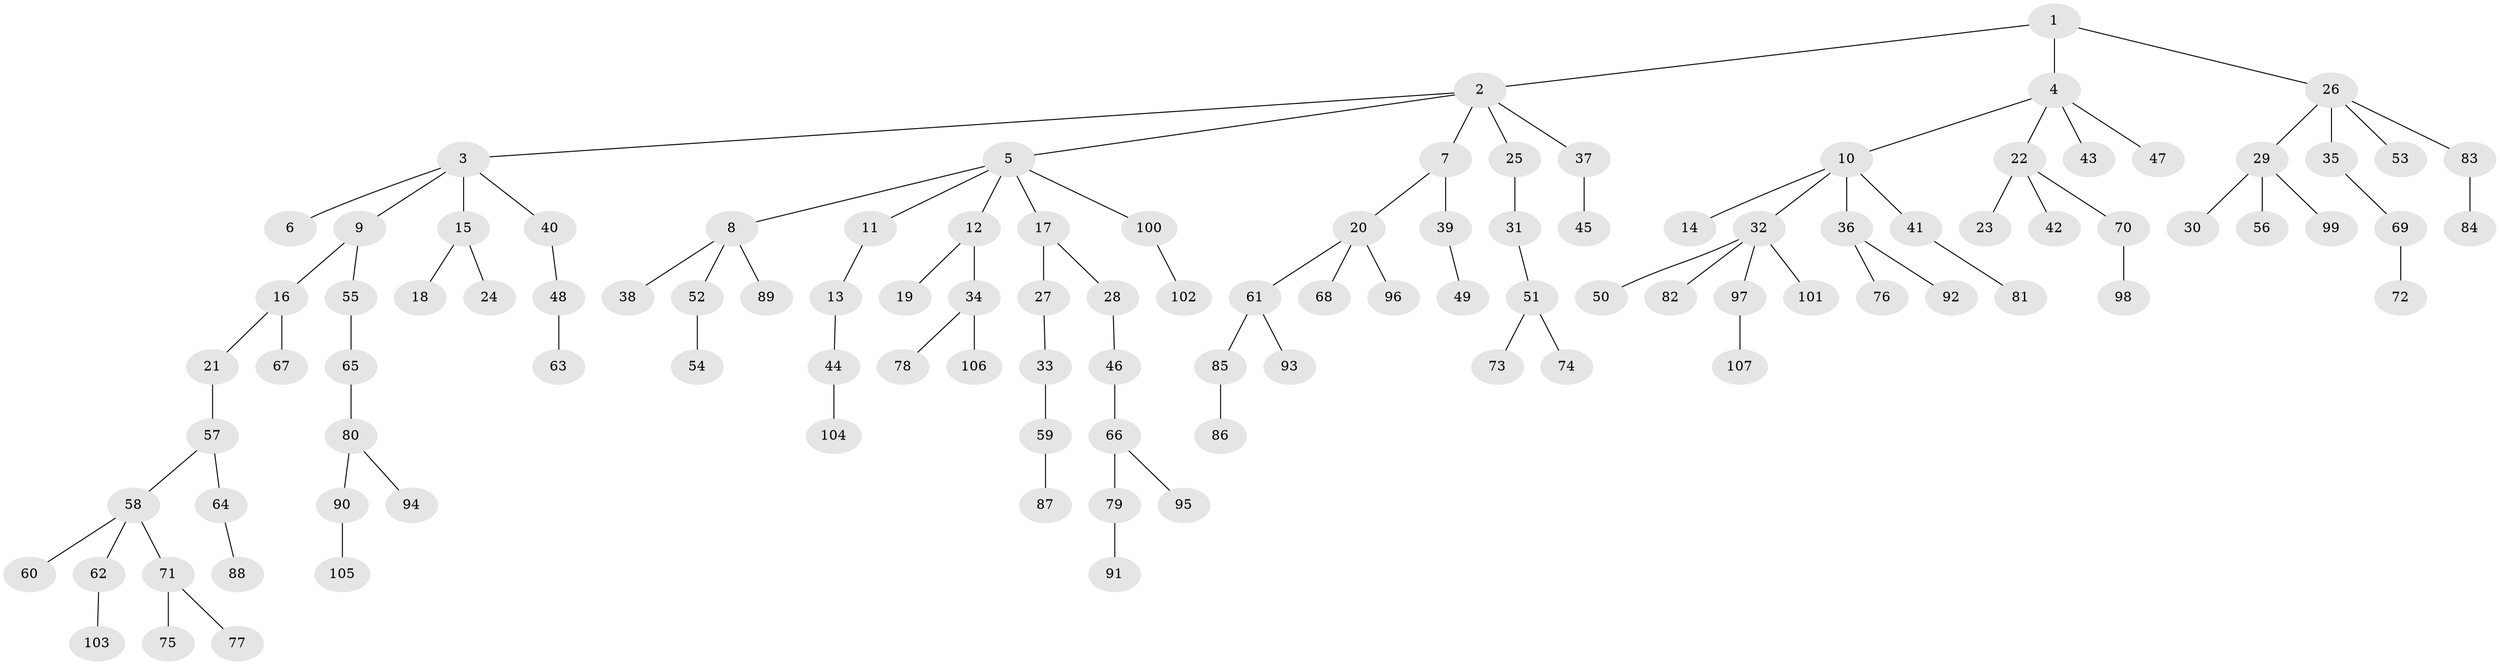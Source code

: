 // coarse degree distribution, {3: 0.14285714285714285, 6: 0.02857142857142857, 4: 0.1, 5: 0.014285714285714285, 2: 0.18571428571428572, 1: 0.5285714285714286}
// Generated by graph-tools (version 1.1) at 2025/42/03/06/25 10:42:05]
// undirected, 107 vertices, 106 edges
graph export_dot {
graph [start="1"]
  node [color=gray90,style=filled];
  1;
  2;
  3;
  4;
  5;
  6;
  7;
  8;
  9;
  10;
  11;
  12;
  13;
  14;
  15;
  16;
  17;
  18;
  19;
  20;
  21;
  22;
  23;
  24;
  25;
  26;
  27;
  28;
  29;
  30;
  31;
  32;
  33;
  34;
  35;
  36;
  37;
  38;
  39;
  40;
  41;
  42;
  43;
  44;
  45;
  46;
  47;
  48;
  49;
  50;
  51;
  52;
  53;
  54;
  55;
  56;
  57;
  58;
  59;
  60;
  61;
  62;
  63;
  64;
  65;
  66;
  67;
  68;
  69;
  70;
  71;
  72;
  73;
  74;
  75;
  76;
  77;
  78;
  79;
  80;
  81;
  82;
  83;
  84;
  85;
  86;
  87;
  88;
  89;
  90;
  91;
  92;
  93;
  94;
  95;
  96;
  97;
  98;
  99;
  100;
  101;
  102;
  103;
  104;
  105;
  106;
  107;
  1 -- 2;
  1 -- 4;
  1 -- 26;
  2 -- 3;
  2 -- 5;
  2 -- 7;
  2 -- 25;
  2 -- 37;
  3 -- 6;
  3 -- 9;
  3 -- 15;
  3 -- 40;
  4 -- 10;
  4 -- 22;
  4 -- 43;
  4 -- 47;
  5 -- 8;
  5 -- 11;
  5 -- 12;
  5 -- 17;
  5 -- 100;
  7 -- 20;
  7 -- 39;
  8 -- 38;
  8 -- 52;
  8 -- 89;
  9 -- 16;
  9 -- 55;
  10 -- 14;
  10 -- 32;
  10 -- 36;
  10 -- 41;
  11 -- 13;
  12 -- 19;
  12 -- 34;
  13 -- 44;
  15 -- 18;
  15 -- 24;
  16 -- 21;
  16 -- 67;
  17 -- 27;
  17 -- 28;
  20 -- 61;
  20 -- 68;
  20 -- 96;
  21 -- 57;
  22 -- 23;
  22 -- 42;
  22 -- 70;
  25 -- 31;
  26 -- 29;
  26 -- 35;
  26 -- 53;
  26 -- 83;
  27 -- 33;
  28 -- 46;
  29 -- 30;
  29 -- 56;
  29 -- 99;
  31 -- 51;
  32 -- 50;
  32 -- 82;
  32 -- 97;
  32 -- 101;
  33 -- 59;
  34 -- 78;
  34 -- 106;
  35 -- 69;
  36 -- 76;
  36 -- 92;
  37 -- 45;
  39 -- 49;
  40 -- 48;
  41 -- 81;
  44 -- 104;
  46 -- 66;
  48 -- 63;
  51 -- 73;
  51 -- 74;
  52 -- 54;
  55 -- 65;
  57 -- 58;
  57 -- 64;
  58 -- 60;
  58 -- 62;
  58 -- 71;
  59 -- 87;
  61 -- 85;
  61 -- 93;
  62 -- 103;
  64 -- 88;
  65 -- 80;
  66 -- 79;
  66 -- 95;
  69 -- 72;
  70 -- 98;
  71 -- 75;
  71 -- 77;
  79 -- 91;
  80 -- 90;
  80 -- 94;
  83 -- 84;
  85 -- 86;
  90 -- 105;
  97 -- 107;
  100 -- 102;
}

